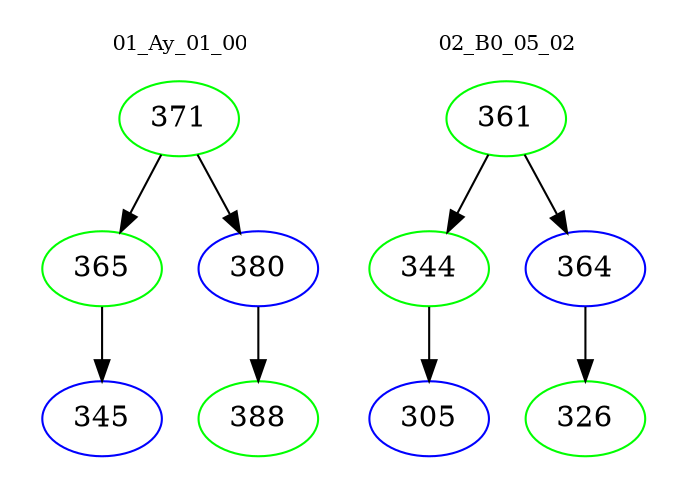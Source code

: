 digraph{
subgraph cluster_0 {
color = white
label = "01_Ay_01_00";
fontsize=10;
T0_371 [label="371", color="green"]
T0_371 -> T0_365 [color="black"]
T0_365 [label="365", color="green"]
T0_365 -> T0_345 [color="black"]
T0_345 [label="345", color="blue"]
T0_371 -> T0_380 [color="black"]
T0_380 [label="380", color="blue"]
T0_380 -> T0_388 [color="black"]
T0_388 [label="388", color="green"]
}
subgraph cluster_1 {
color = white
label = "02_B0_05_02";
fontsize=10;
T1_361 [label="361", color="green"]
T1_361 -> T1_344 [color="black"]
T1_344 [label="344", color="green"]
T1_344 -> T1_305 [color="black"]
T1_305 [label="305", color="blue"]
T1_361 -> T1_364 [color="black"]
T1_364 [label="364", color="blue"]
T1_364 -> T1_326 [color="black"]
T1_326 [label="326", color="green"]
}
}
